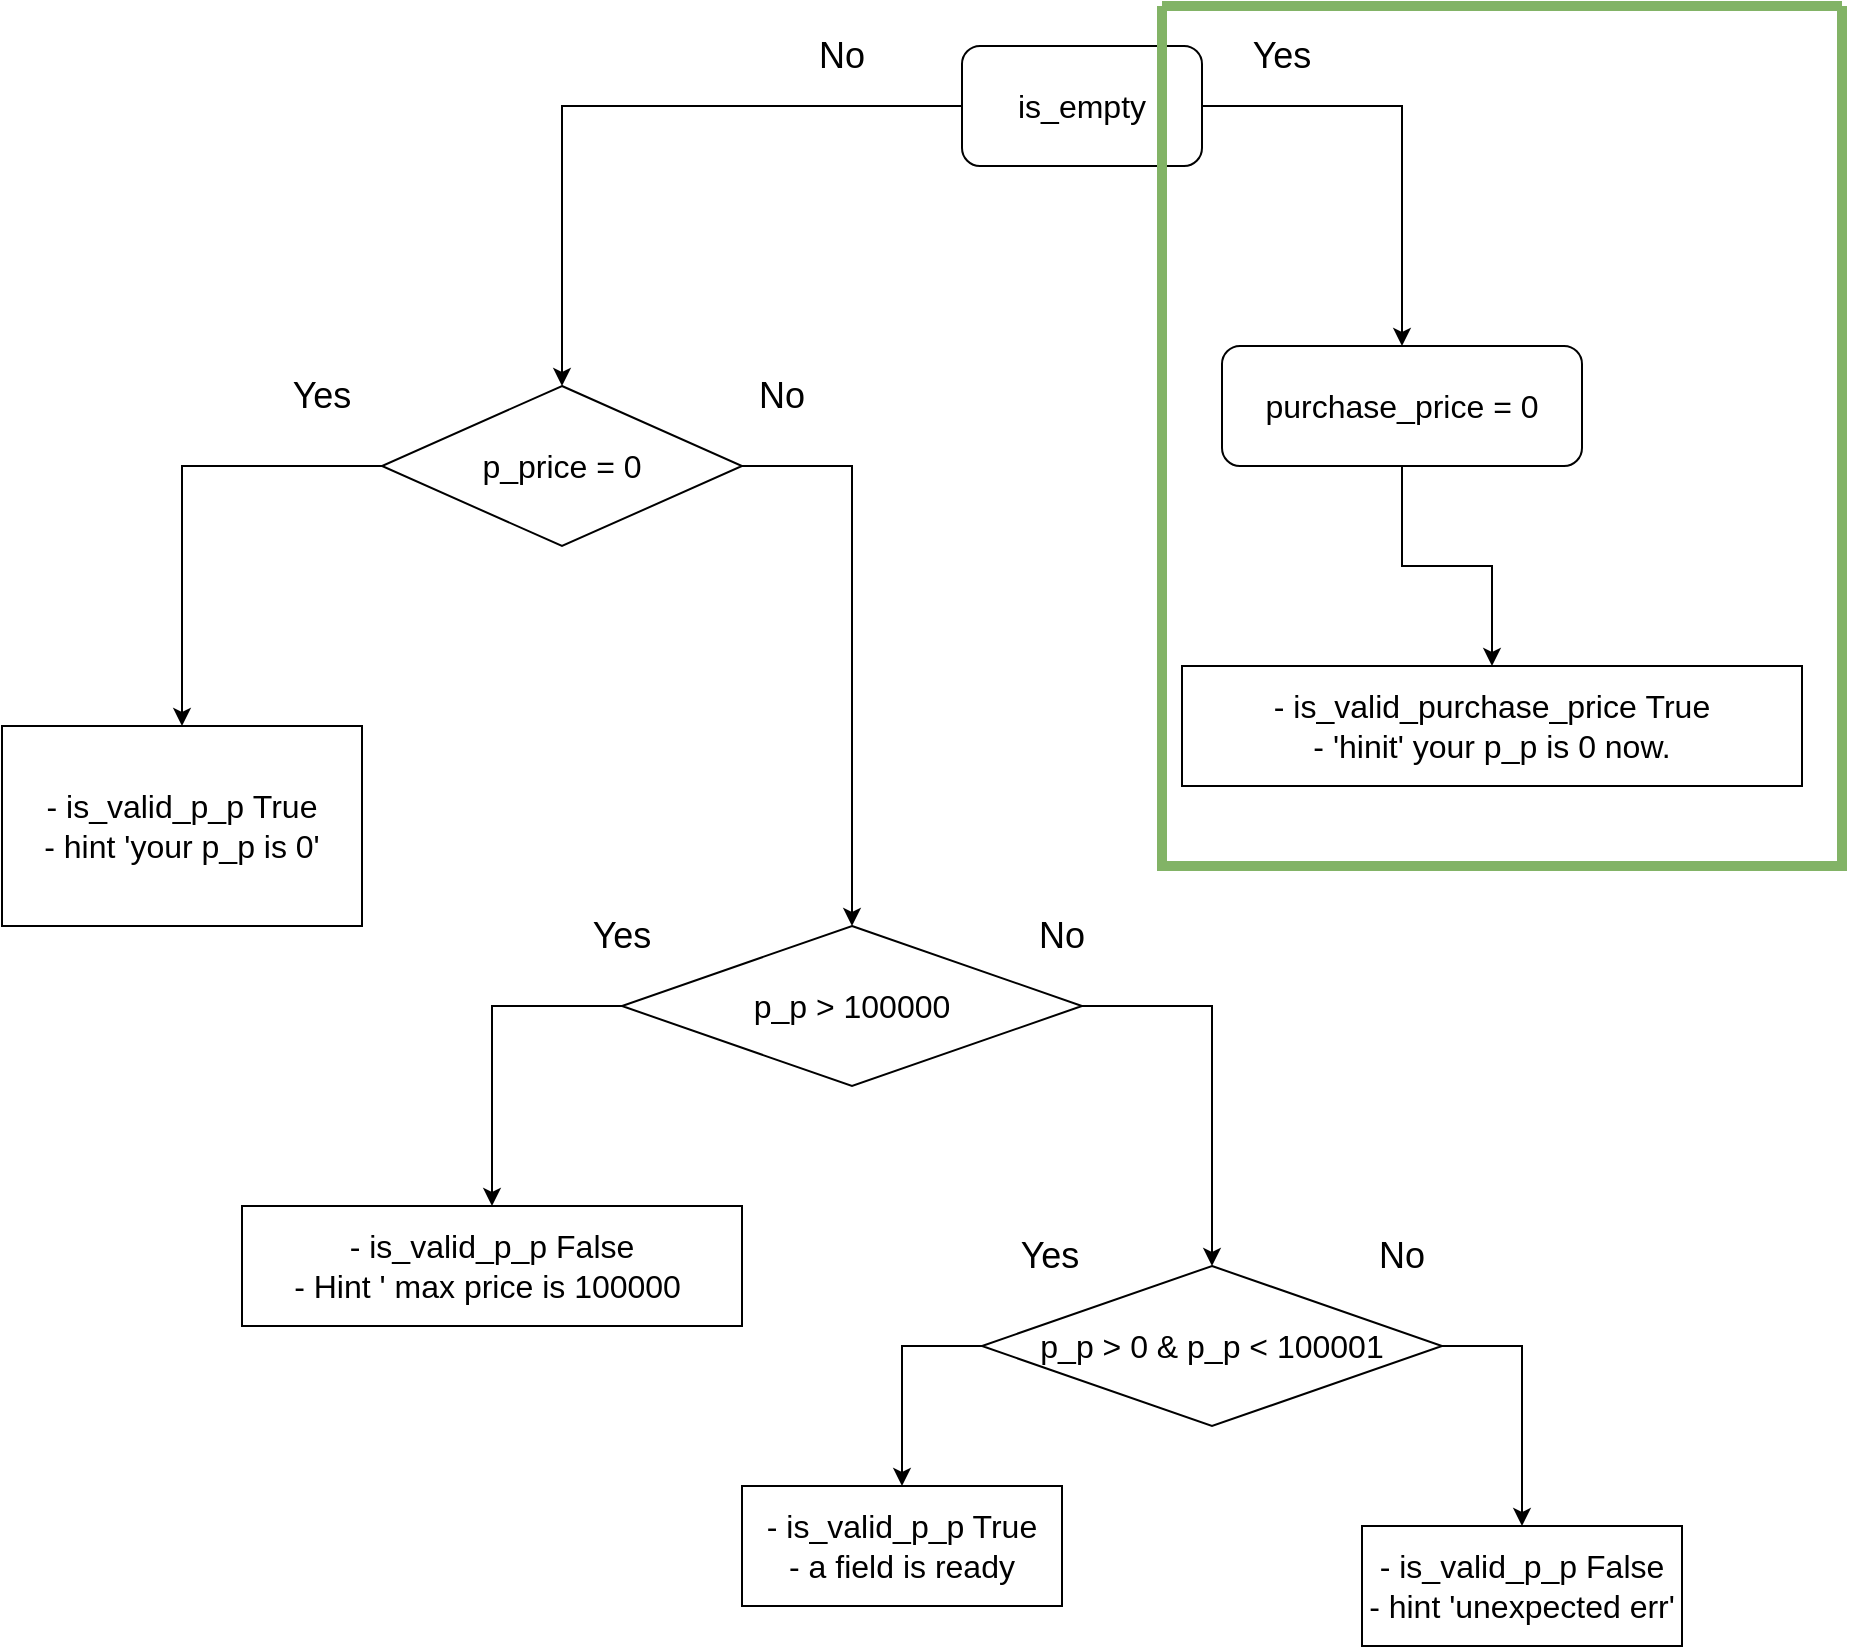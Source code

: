 <mxfile version="28.0.6">
  <diagram name="Page-1" id="w98W-j5h10tyo0LjItTK">
    <mxGraphModel dx="1596" dy="571" grid="1" gridSize="10" guides="1" tooltips="1" connect="1" arrows="1" fold="1" page="1" pageScale="1" pageWidth="827" pageHeight="1169" math="0" shadow="0">
      <root>
        <mxCell id="0" />
        <mxCell id="1" parent="0" />
        <mxCell id="8zR02o3t1v-lVRDo11p1-3" style="edgeStyle=orthogonalEdgeStyle;rounded=0;orthogonalLoop=1;jettySize=auto;html=1;exitX=1;exitY=0.5;exitDx=0;exitDy=0;" parent="1" source="8zR02o3t1v-lVRDo11p1-1" target="8zR02o3t1v-lVRDo11p1-2" edge="1">
          <mxGeometry relative="1" as="geometry" />
        </mxCell>
        <mxCell id="8zR02o3t1v-lVRDo11p1-9" style="edgeStyle=orthogonalEdgeStyle;rounded=0;orthogonalLoop=1;jettySize=auto;html=1;exitX=0;exitY=0.5;exitDx=0;exitDy=0;entryX=0.5;entryY=0;entryDx=0;entryDy=0;" parent="1" source="8zR02o3t1v-lVRDo11p1-1" target="8zR02o3t1v-lVRDo11p1-8" edge="1">
          <mxGeometry relative="1" as="geometry" />
        </mxCell>
        <mxCell id="8zR02o3t1v-lVRDo11p1-1" value="&lt;font size=&quot;3&quot;&gt;is_empty&lt;/font&gt;" style="rounded=1;whiteSpace=wrap;html=1;" parent="1" vertex="1">
          <mxGeometry x="370" y="30" width="120" height="60" as="geometry" />
        </mxCell>
        <mxCell id="8zR02o3t1v-lVRDo11p1-7" style="edgeStyle=orthogonalEdgeStyle;rounded=0;orthogonalLoop=1;jettySize=auto;html=1;exitX=0.5;exitY=1;exitDx=0;exitDy=0;entryX=0.5;entryY=0;entryDx=0;entryDy=0;" parent="1" source="8zR02o3t1v-lVRDo11p1-2" target="8zR02o3t1v-lVRDo11p1-6" edge="1">
          <mxGeometry relative="1" as="geometry" />
        </mxCell>
        <mxCell id="8zR02o3t1v-lVRDo11p1-2" value="&lt;font size=&quot;3&quot;&gt;purchase_price = 0&lt;/font&gt;" style="rounded=1;whiteSpace=wrap;html=1;" parent="1" vertex="1">
          <mxGeometry x="500" y="180" width="180" height="60" as="geometry" />
        </mxCell>
        <mxCell id="8zR02o3t1v-lVRDo11p1-4" value="&lt;font style=&quot;font-size: 18px;&quot;&gt;Yes&lt;/font&gt;" style="text;html=1;align=center;verticalAlign=middle;whiteSpace=wrap;rounded=0;" parent="1" vertex="1">
          <mxGeometry x="500" y="20" width="60" height="30" as="geometry" />
        </mxCell>
        <mxCell id="8zR02o3t1v-lVRDo11p1-5" value="&lt;font style=&quot;font-size: 18px;&quot;&gt;No&lt;/font&gt;" style="text;html=1;align=center;verticalAlign=middle;whiteSpace=wrap;rounded=0;" parent="1" vertex="1">
          <mxGeometry x="280" y="20" width="60" height="30" as="geometry" />
        </mxCell>
        <mxCell id="8zR02o3t1v-lVRDo11p1-6" value="&lt;font size=&quot;3&quot;&gt;- is_valid_purchase_price&amp;nbsp;&lt;/font&gt;&lt;span style=&quot;font-size: medium; background-color: transparent; color: light-dark(rgb(0, 0, 0), rgb(255, 255, 255));&quot;&gt;True&lt;/span&gt;&lt;div&gt;&lt;span style=&quot;font-size: medium; background-color: transparent; color: light-dark(rgb(0, 0, 0), rgb(255, 255, 255));&quot;&gt;- &#39;hinit&#39; your p_p is 0 now.&lt;/span&gt;&lt;/div&gt;" style="rounded=0;whiteSpace=wrap;html=1;" parent="1" vertex="1">
          <mxGeometry x="480" y="340" width="310" height="60" as="geometry" />
        </mxCell>
        <mxCell id="8zR02o3t1v-lVRDo11p1-13" style="edgeStyle=orthogonalEdgeStyle;rounded=0;orthogonalLoop=1;jettySize=auto;html=1;exitX=0;exitY=0.5;exitDx=0;exitDy=0;entryX=0.5;entryY=0;entryDx=0;entryDy=0;" parent="1" source="8zR02o3t1v-lVRDo11p1-8" target="8zR02o3t1v-lVRDo11p1-12" edge="1">
          <mxGeometry relative="1" as="geometry" />
        </mxCell>
        <mxCell id="8zR02o3t1v-lVRDo11p1-15" style="edgeStyle=orthogonalEdgeStyle;rounded=0;orthogonalLoop=1;jettySize=auto;html=1;exitX=1;exitY=0.5;exitDx=0;exitDy=0;entryX=0.5;entryY=0;entryDx=0;entryDy=0;" parent="1" source="8zR02o3t1v-lVRDo11p1-8" target="8zR02o3t1v-lVRDo11p1-14" edge="1">
          <mxGeometry relative="1" as="geometry" />
        </mxCell>
        <mxCell id="8zR02o3t1v-lVRDo11p1-8" value="&lt;font size=&quot;3&quot;&gt;p_price = 0&lt;/font&gt;" style="rhombus;whiteSpace=wrap;html=1;" parent="1" vertex="1">
          <mxGeometry x="80" y="200" width="180" height="80" as="geometry" />
        </mxCell>
        <mxCell id="8zR02o3t1v-lVRDo11p1-10" value="&lt;font style=&quot;font-size: 18px;&quot;&gt;No&lt;/font&gt;" style="text;html=1;align=center;verticalAlign=middle;whiteSpace=wrap;rounded=0;" parent="1" vertex="1">
          <mxGeometry x="250" y="190" width="60" height="30" as="geometry" />
        </mxCell>
        <mxCell id="8zR02o3t1v-lVRDo11p1-11" value="&lt;font style=&quot;font-size: 18px;&quot;&gt;Yes&lt;/font&gt;" style="text;html=1;align=center;verticalAlign=middle;whiteSpace=wrap;rounded=0;" parent="1" vertex="1">
          <mxGeometry x="20" y="190" width="60" height="30" as="geometry" />
        </mxCell>
        <mxCell id="8zR02o3t1v-lVRDo11p1-12" value="&lt;font size=&quot;3&quot;&gt;- is_valid_p_p&amp;nbsp;&lt;/font&gt;&lt;span style=&quot;font-size: medium; background-color: transparent; color: light-dark(rgb(0, 0, 0), rgb(255, 255, 255));&quot;&gt;True&lt;/span&gt;&lt;div&gt;&lt;span style=&quot;font-size: medium; background-color: transparent; color: light-dark(rgb(0, 0, 0), rgb(255, 255, 255));&quot;&gt;- hint &#39;your p_p is 0&#39;&lt;/span&gt;&lt;/div&gt;" style="rounded=0;whiteSpace=wrap;html=1;" parent="1" vertex="1">
          <mxGeometry x="-110" y="370" width="180" height="100" as="geometry" />
        </mxCell>
        <mxCell id="8zR02o3t1v-lVRDo11p1-19" style="edgeStyle=orthogonalEdgeStyle;rounded=0;orthogonalLoop=1;jettySize=auto;html=1;exitX=0;exitY=0.5;exitDx=0;exitDy=0;entryX=0.5;entryY=0;entryDx=0;entryDy=0;" parent="1" source="8zR02o3t1v-lVRDo11p1-14" target="8zR02o3t1v-lVRDo11p1-18" edge="1">
          <mxGeometry relative="1" as="geometry" />
        </mxCell>
        <mxCell id="8zR02o3t1v-lVRDo11p1-22" style="edgeStyle=orthogonalEdgeStyle;rounded=0;orthogonalLoop=1;jettySize=auto;html=1;exitX=1;exitY=0.5;exitDx=0;exitDy=0;entryX=0.5;entryY=0;entryDx=0;entryDy=0;" parent="1" source="8zR02o3t1v-lVRDo11p1-14" target="8zR02o3t1v-lVRDo11p1-21" edge="1">
          <mxGeometry relative="1" as="geometry" />
        </mxCell>
        <mxCell id="8zR02o3t1v-lVRDo11p1-14" value="&lt;font size=&quot;3&quot;&gt;p_p &amp;gt; 100000&lt;/font&gt;" style="rhombus;whiteSpace=wrap;html=1;" parent="1" vertex="1">
          <mxGeometry x="200" y="470" width="230" height="80" as="geometry" />
        </mxCell>
        <mxCell id="8zR02o3t1v-lVRDo11p1-16" value="&lt;font style=&quot;font-size: 18px;&quot;&gt;Yes&lt;/font&gt;" style="text;html=1;align=center;verticalAlign=middle;whiteSpace=wrap;rounded=0;" parent="1" vertex="1">
          <mxGeometry x="170" y="460" width="60" height="30" as="geometry" />
        </mxCell>
        <mxCell id="8zR02o3t1v-lVRDo11p1-17" value="&lt;font style=&quot;font-size: 18px;&quot;&gt;No&lt;/font&gt;" style="text;html=1;align=center;verticalAlign=middle;whiteSpace=wrap;rounded=0;" parent="1" vertex="1">
          <mxGeometry x="390" y="460" width="60" height="30" as="geometry" />
        </mxCell>
        <mxCell id="8zR02o3t1v-lVRDo11p1-18" value="&lt;font size=&quot;3&quot;&gt;- is_valid_p_p False&lt;/font&gt;&lt;div&gt;&lt;font size=&quot;3&quot;&gt;- Hint &#39; max price is 100000&amp;nbsp;&lt;/font&gt;&lt;/div&gt;" style="rounded=0;whiteSpace=wrap;html=1;" parent="1" vertex="1">
          <mxGeometry x="10" y="610" width="250" height="60" as="geometry" />
        </mxCell>
        <mxCell id="8zR02o3t1v-lVRDo11p1-26" style="edgeStyle=orthogonalEdgeStyle;rounded=0;orthogonalLoop=1;jettySize=auto;html=1;exitX=0;exitY=0.5;exitDx=0;exitDy=0;entryX=0.5;entryY=0;entryDx=0;entryDy=0;" parent="1" source="8zR02o3t1v-lVRDo11p1-21" target="8zR02o3t1v-lVRDo11p1-25" edge="1">
          <mxGeometry relative="1" as="geometry" />
        </mxCell>
        <mxCell id="8zR02o3t1v-lVRDo11p1-28" style="edgeStyle=orthogonalEdgeStyle;rounded=0;orthogonalLoop=1;jettySize=auto;html=1;exitX=1;exitY=0.5;exitDx=0;exitDy=0;entryX=0.5;entryY=0;entryDx=0;entryDy=0;" parent="1" source="8zR02o3t1v-lVRDo11p1-21" target="8zR02o3t1v-lVRDo11p1-27" edge="1">
          <mxGeometry relative="1" as="geometry" />
        </mxCell>
        <mxCell id="8zR02o3t1v-lVRDo11p1-21" value="&lt;font size=&quot;3&quot;&gt;p_p &amp;gt; 0 &amp;amp; p_p &amp;lt; 100001&lt;/font&gt;" style="rhombus;whiteSpace=wrap;html=1;" parent="1" vertex="1">
          <mxGeometry x="380" y="640" width="230" height="80" as="geometry" />
        </mxCell>
        <mxCell id="8zR02o3t1v-lVRDo11p1-23" value="&lt;font style=&quot;font-size: 18px;&quot;&gt;Yes&lt;/font&gt;" style="text;html=1;align=center;verticalAlign=middle;whiteSpace=wrap;rounded=0;" parent="1" vertex="1">
          <mxGeometry x="384" y="620" width="60" height="30" as="geometry" />
        </mxCell>
        <mxCell id="8zR02o3t1v-lVRDo11p1-24" value="&lt;font style=&quot;font-size: 18px;&quot;&gt;No&lt;/font&gt;" style="text;html=1;align=center;verticalAlign=middle;whiteSpace=wrap;rounded=0;" parent="1" vertex="1">
          <mxGeometry x="560" y="620" width="60" height="30" as="geometry" />
        </mxCell>
        <mxCell id="8zR02o3t1v-lVRDo11p1-25" value="&lt;font size=&quot;3&quot;&gt;- is_valid_p_p True&lt;/font&gt;&lt;div&gt;&lt;font size=&quot;3&quot;&gt;- a field is ready&lt;/font&gt;&lt;/div&gt;" style="rounded=0;whiteSpace=wrap;html=1;" parent="1" vertex="1">
          <mxGeometry x="260" y="750" width="160" height="60" as="geometry" />
        </mxCell>
        <mxCell id="8zR02o3t1v-lVRDo11p1-27" value="&lt;font size=&quot;3&quot;&gt;- is_valid_p_p False&lt;/font&gt;&lt;div&gt;&lt;font size=&quot;3&quot;&gt;- hint &#39;unexpected err&#39;&lt;/font&gt;&lt;/div&gt;" style="rounded=0;whiteSpace=wrap;html=1;" parent="1" vertex="1">
          <mxGeometry x="570" y="770" width="160" height="60" as="geometry" />
        </mxCell>
        <mxCell id="8zR02o3t1v-lVRDo11p1-29" value="" style="swimlane;startSize=0;fillColor=#d5e8d4;strokeColor=#82b366;strokeWidth=5;" parent="1" vertex="1">
          <mxGeometry x="470" y="10" width="340" height="430" as="geometry" />
        </mxCell>
      </root>
    </mxGraphModel>
  </diagram>
</mxfile>
